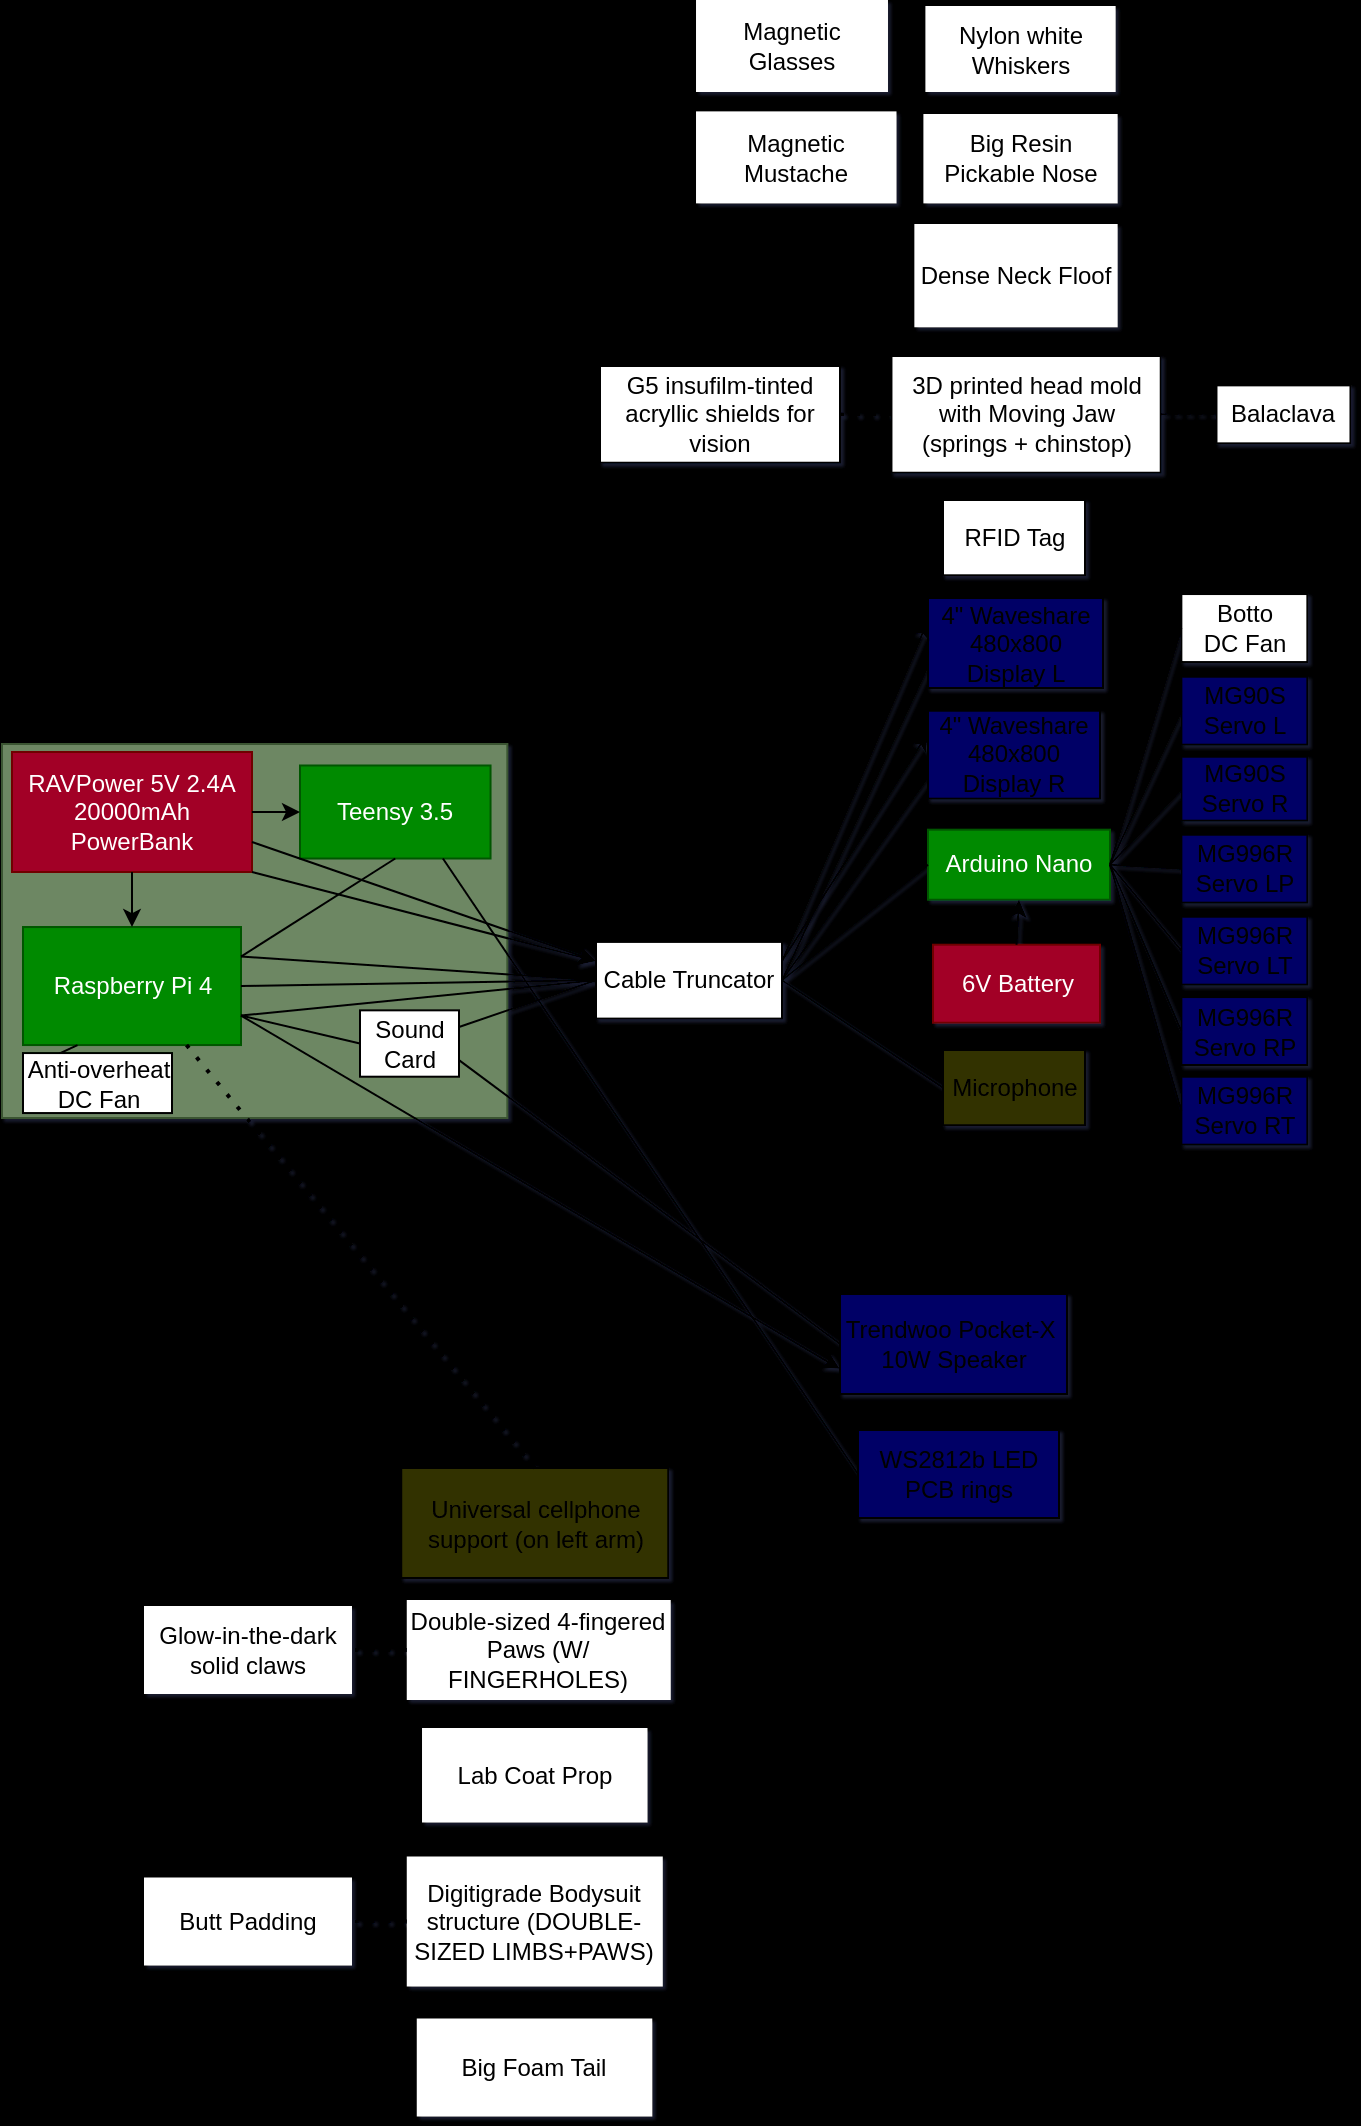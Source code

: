 <mxfile>
    <diagram id="meEQKwicSAwc1KFZT5nb" name="Page-1">
        <mxGraphModel dx="616" dy="516" grid="0" gridSize="10" guides="1" tooltips="1" connect="1" arrows="1" fold="1" page="1" pageScale="1" pageWidth="827" pageHeight="1169" background="#000000" math="0" shadow="1">
            <root>
                <mxCell id="0"/>
                <mxCell id="1" parent="0"/>
                <mxCell id="DGbpkix3uCbMqAGdI3nw-2" value="" style="rounded=0;whiteSpace=wrap;html=1;fillColor=#6d8764;fontColor=#ffffff;strokeColor=#3A5431;" parent="1" vertex="1">
                    <mxGeometry x="74" y="403" width="252.68" height="187" as="geometry"/>
                </mxCell>
                <mxCell id="sJYIKFFBBBpRVcEcnY1A-2" value="Raspberry Pi 4" style="rounded=0;whiteSpace=wrap;html=1;fillColor=#008a00;fontColor=#ffffff;strokeColor=#005700;" parent="1" vertex="1">
                    <mxGeometry x="84.5" y="494.53" width="109" height="59" as="geometry"/>
                </mxCell>
                <mxCell id="sJYIKFFBBBpRVcEcnY1A-4" value="RAVPower 5V 2.4A&lt;br&gt;20000mAh PowerBank" style="rounded=0;whiteSpace=wrap;html=1;fillColor=#a20025;fontColor=#ffffff;strokeColor=#6F0000;" parent="1" vertex="1">
                    <mxGeometry x="79" y="407" width="120" height="60" as="geometry"/>
                </mxCell>
                <mxCell id="MiqG1OLB_oiA9NUDDggW-1" value="Trendwoo Pocket-X&amp;nbsp;&lt;br&gt;10W Speaker" style="rounded=0;whiteSpace=wrap;html=1;fillColor=#000066;" parent="1" vertex="1">
                    <mxGeometry x="493.0" y="678" width="113.5" height="50" as="geometry"/>
                </mxCell>
                <mxCell id="MiqG1OLB_oiA9NUDDggW-14" value="4&quot; Waveshare&lt;br&gt;480x800 Display L" style="rounded=0;whiteSpace=wrap;html=1;fillColor=#000066;" parent="1" vertex="1">
                    <mxGeometry x="537.0" y="330.02" width="87.5" height="45" as="geometry"/>
                </mxCell>
                <mxCell id="MiqG1OLB_oiA9NUDDggW-16" value="Microphone" style="rounded=0;whiteSpace=wrap;html=1;fillColor=#333300;" parent="1" vertex="1">
                    <mxGeometry x="544.5" y="556" width="71" height="37.65" as="geometry"/>
                </mxCell>
                <mxCell id="MiqG1OLB_oiA9NUDDggW-20" value="4&quot; Waveshare&lt;br&gt;480x800 Display R" style="rounded=0;whiteSpace=wrap;html=1;fillColor=#000066;" parent="1" vertex="1">
                    <mxGeometry x="537.0" y="386.35" width="86" height="44" as="geometry"/>
                </mxCell>
                <mxCell id="EwRE9bhfaP1bS0f3p2Km-1" value="3D printed head mold with Moving Jaw &lt;br&gt;(springs + chinstop)" style="rounded=0;whiteSpace=wrap;html=1;" parent="1" vertex="1">
                    <mxGeometry x="518.73" y="209" width="134.64" height="58.37" as="geometry"/>
                </mxCell>
                <mxCell id="d74oWjSoeUJaTprNm0ml-1" value="Sound Card" style="rounded=0;whiteSpace=wrap;html=1;" parent="1" vertex="1">
                    <mxGeometry x="253" y="536.17" width="49.5" height="33.18" as="geometry"/>
                </mxCell>
                <mxCell id="1WqXuKTqIWCNE-_j3OdE-2" value="" style="endArrow=none;html=1;exitX=1;exitY=0.5;exitDx=0;exitDy=0;entryX=0;entryY=0.75;entryDx=0;entryDy=0;" parent="1" source="16" target="MiqG1OLB_oiA9NUDDggW-20" edge="1">
                    <mxGeometry width="50" height="50" relative="1" as="geometry">
                        <mxPoint x="363.68" y="402.63" as="sourcePoint"/>
                        <mxPoint x="519" y="425" as="targetPoint"/>
                    </mxGeometry>
                </mxCell>
                <mxCell id="1WqXuKTqIWCNE-_j3OdE-3" value="" style="endArrow=classic;html=1;entryX=0;entryY=0.25;entryDx=0;entryDy=0;exitX=1;exitY=0.25;exitDx=0;exitDy=0;" parent="1" source="16" target="MiqG1OLB_oiA9NUDDggW-20" edge="1">
                    <mxGeometry width="50" height="50" relative="1" as="geometry">
                        <mxPoint x="336.68" y="451.63" as="sourcePoint"/>
                        <mxPoint x="27.68" y="677.63" as="targetPoint"/>
                    </mxGeometry>
                </mxCell>
                <mxCell id="Ozhnao1Kgd7wMi6BiEIW-4" value="Digitigrade Bodysuit structure (DOUBLE-SIZED LIMBS+PAWS)" style="rounded=0;whiteSpace=wrap;html=1;strokeColor=none;" parent="1" vertex="1">
                    <mxGeometry x="276.38" y="959.25" width="128" height="65" as="geometry"/>
                </mxCell>
                <mxCell id="DGbpkix3uCbMqAGdI3nw-13" value="Lab Coat Prop" style="rounded=0;whiteSpace=wrap;html=1;strokeColor=none;" parent="1" vertex="1">
                    <mxGeometry x="284.01" y="895" width="112.73" height="47.25" as="geometry"/>
                </mxCell>
                <mxCell id="Nwgi6No1Y5rALYJXFBc9-3" value="WS2812b LED PCB rings" style="rounded=0;whiteSpace=wrap;html=1;fillColor=#000066;" parent="1" vertex="1">
                    <mxGeometry x="502.0" y="746.0" width="100.5" height="44" as="geometry"/>
                </mxCell>
                <mxCell id="H9GIjnEAIh9E3dcZyppp-1" value="Nylon white Whiskers" style="rounded=0;whiteSpace=wrap;html=1;gradientColor=none;gradientDirection=radial;strokeColor=none;shadow=0;sketch=0;" parent="1" vertex="1">
                    <mxGeometry x="535.7" y="34.0" width="95.11" height="43" as="geometry"/>
                </mxCell>
                <mxCell id="G8CKnrLTyZzQH0mxdqqO-1" value="Big Foam Tail" style="rounded=0;whiteSpace=wrap;html=1;strokeColor=none;" parent="1" vertex="1">
                    <mxGeometry x="281.38" y="1040.25" width="117.75" height="49" as="geometry"/>
                </mxCell>
                <mxCell id="mjT4M5Ip4WEiN_Ukw4vy-4" value="Big Resin Pickable Nose" style="rounded=0;whiteSpace=wrap;html=1;strokeColor=none;" parent="1" vertex="1">
                    <mxGeometry x="534.7" y="88.0" width="97.11" height="44.69" as="geometry"/>
                </mxCell>
                <mxCell id="l3iReEpkzlMMZ4JEiKjo-1" value="Arduino Nano" style="rounded=0;whiteSpace=wrap;html=1;fillColor=#008a00;fontColor=#ffffff;strokeColor=#005700;" parent="1" vertex="1">
                    <mxGeometry x="537.0" y="445.85" width="91" height="35" as="geometry"/>
                </mxCell>
                <mxCell id="l3iReEpkzlMMZ4JEiKjo-6" value="MG90S Servo L" style="rounded=0;whiteSpace=wrap;html=1;fillColor=#000066;" parent="1" vertex="1">
                    <mxGeometry x="663.68" y="369.36" width="63" height="34" as="geometry"/>
                </mxCell>
                <mxCell id="l3iReEpkzlMMZ4JEiKjo-7" value="MG90S Servo R" style="rounded=0;whiteSpace=wrap;html=1;fillColor=#000066;" parent="1" vertex="1">
                    <mxGeometry x="663.68" y="409.35" width="63" height="32" as="geometry"/>
                </mxCell>
                <mxCell id="l3iReEpkzlMMZ4JEiKjo-9" value="" style="endArrow=none;html=1;entryX=1;entryY=0.5;entryDx=0;entryDy=0;exitX=0;exitY=0.5;exitDx=0;exitDy=0;" parent="1" source="l3iReEpkzlMMZ4JEiKjo-7" target="l3iReEpkzlMMZ4JEiKjo-1" edge="1">
                    <mxGeometry width="50" height="50" relative="1" as="geometry">
                        <mxPoint x="111.68" y="1038.55" as="sourcePoint"/>
                        <mxPoint x="646.68" y="436.05" as="targetPoint"/>
                    </mxGeometry>
                </mxCell>
                <mxCell id="l3iReEpkzlMMZ4JEiKjo-10" value="" style="endArrow=none;html=1;entryX=0;entryY=0.5;entryDx=0;entryDy=0;exitX=1;exitY=0.5;exitDx=0;exitDy=0;" parent="1" source="l3iReEpkzlMMZ4JEiKjo-1" target="l3iReEpkzlMMZ4JEiKjo-6" edge="1">
                    <mxGeometry width="50" height="50" relative="1" as="geometry">
                        <mxPoint x="646.68" y="441.36" as="sourcePoint"/>
                        <mxPoint x="165.68" y="943.37" as="targetPoint"/>
                    </mxGeometry>
                </mxCell>
                <mxCell id="1nplpBPKuo-pAkyZSkpJ-1" value="Dense Neck Floof" style="rounded=0;whiteSpace=wrap;html=1;strokeColor=none;" parent="1" vertex="1">
                    <mxGeometry x="530.18" y="143" width="101.63" height="51.63" as="geometry"/>
                </mxCell>
                <mxCell id="mBO-9hLZOUBeBoBWAcDw-1" value="Universal cellphone support (on left arm)" style="rounded=0;whiteSpace=wrap;html=1;fillColor=#333300;" parent="1" vertex="1">
                    <mxGeometry x="273.63" y="765" width="133.5" height="55" as="geometry"/>
                </mxCell>
                <mxCell id="xO1Hjzes8Y6__K4B7noJ-2" value="Double-sized 4-fingered&lt;br&gt;Paws (W/ FINGERHOLES)" style="rounded=0;whiteSpace=wrap;html=1;strokeColor=none;" parent="1" vertex="1">
                    <mxGeometry x="276.38" y="831" width="131.98" height="50" as="geometry"/>
                </mxCell>
                <mxCell id="nYuNfDLr34HPvWMLvB9R-5" value="" style="endArrow=classic;html=1;exitX=1;exitY=0.25;exitDx=0;exitDy=0;entryX=0;entryY=0.25;entryDx=0;entryDy=0;" parent="1" source="16" target="MiqG1OLB_oiA9NUDDggW-14" edge="1">
                    <mxGeometry width="50" height="50" relative="1" as="geometry">
                        <mxPoint x="327.68" y="448.63" as="sourcePoint"/>
                        <mxPoint x="503" y="377" as="targetPoint"/>
                    </mxGeometry>
                </mxCell>
                <mxCell id="nYuNfDLr34HPvWMLvB9R-9" value="" style="endArrow=none;html=1;entryX=0;entryY=0.5;entryDx=0;entryDy=0;exitX=1;exitY=0.5;exitDx=0;exitDy=0;" parent="1" source="16" target="MiqG1OLB_oiA9NUDDggW-16" edge="1">
                    <mxGeometry width="50" height="50" relative="1" as="geometry">
                        <mxPoint x="341.68" y="543.63" as="sourcePoint"/>
                        <mxPoint x="328.68" y="500.63" as="targetPoint"/>
                    </mxGeometry>
                </mxCell>
                <mxCell id="P2U7Luo28GVeBd__tEnY-2" value="" style="endArrow=classic;html=1;exitX=0.5;exitY=1;exitDx=0;exitDy=0;entryX=0.5;entryY=0;entryDx=0;entryDy=0;" parent="1" source="sJYIKFFBBBpRVcEcnY1A-4" target="sJYIKFFBBBpRVcEcnY1A-2" edge="1">
                    <mxGeometry width="50" height="50" relative="1" as="geometry">
                        <mxPoint x="307.68" y="600" as="sourcePoint"/>
                        <mxPoint x="357.68" y="550" as="targetPoint"/>
                    </mxGeometry>
                </mxCell>
                <mxCell id="Yjcuvt-7D69lJ8ES1OOV-1" value="Teensy 3.5" style="rounded=0;whiteSpace=wrap;html=1;fillColor=#008a00;fontColor=#ffffff;strokeColor=#005700;" parent="1" vertex="1">
                    <mxGeometry x="223" y="413.75" width="95.27" height="46.51" as="geometry"/>
                </mxCell>
                <mxCell id="Yjcuvt-7D69lJ8ES1OOV-2" value="" style="endArrow=classic;html=1;exitX=1;exitY=0.5;exitDx=0;exitDy=0;entryX=0;entryY=0.5;entryDx=0;entryDy=0;" parent="1" source="sJYIKFFBBBpRVcEcnY1A-4" target="Yjcuvt-7D69lJ8ES1OOV-1" edge="1">
                    <mxGeometry width="50" height="50" relative="1" as="geometry">
                        <mxPoint x="307.68" y="680" as="sourcePoint"/>
                        <mxPoint x="357.68" y="630" as="targetPoint"/>
                    </mxGeometry>
                </mxCell>
                <mxCell id="dLq0NmMCFaMVdCEzxlDA-1" value="Glow-in-the-dark solid claws" style="rounded=0;whiteSpace=wrap;html=1;strokeColor=none;" parent="1" vertex="1">
                    <mxGeometry x="145" y="834" width="104" height="44" as="geometry"/>
                </mxCell>
                <mxCell id="8uKKw6rdh23P3kLo1PTB-3" value="Magnetic Mustache" style="rounded=0;whiteSpace=wrap;html=1;strokeColor=none;" parent="1" vertex="1">
                    <mxGeometry x="421.01" y="86.69" width="100.23" height="46" as="geometry"/>
                </mxCell>
                <mxCell id="SpIbLsfifqnd3sB7QlT--1" value="Magnetic Glasses" style="rounded=0;whiteSpace=wrap;html=1;strokeColor=none;" parent="1" vertex="1">
                    <mxGeometry x="421.01" y="31.0" width="95.98" height="46" as="geometry"/>
                </mxCell>
                <mxCell id="LMGvcSsd6-tG-FGanWij-3" value="Butt Padding" style="rounded=0;whiteSpace=wrap;html=1;strokeColor=none;" parent="1" vertex="1">
                    <mxGeometry x="145" y="969.75" width="104" height="44" as="geometry"/>
                </mxCell>
                <mxCell id="d0vmk9wZkhKShE1cy558-1" value="" style="endArrow=none;dashed=1;html=1;exitX=1;exitY=0.5;exitDx=0;exitDy=0;entryX=0;entryY=0.5;entryDx=0;entryDy=0;" parent="1" source="EwRE9bhfaP1bS0f3p2Km-1" target="d0vmk9wZkhKShE1cy558-2" edge="1">
                    <mxGeometry width="50" height="50" relative="1" as="geometry">
                        <mxPoint x="763.73" y="218.37" as="sourcePoint"/>
                        <mxPoint x="686.73" y="243.37" as="targetPoint"/>
                    </mxGeometry>
                </mxCell>
                <mxCell id="d0vmk9wZkhKShE1cy558-2" value="Balaclava" style="rounded=0;whiteSpace=wrap;html=1;" parent="1" vertex="1">
                    <mxGeometry x="681.24" y="223.68" width="67" height="29" as="geometry"/>
                </mxCell>
                <mxCell id="3" value="MG996R Servo LP" style="rounded=0;whiteSpace=wrap;html=1;fillColor=#000066;" parent="1" vertex="1">
                    <mxGeometry x="663.68" y="448.35" width="63" height="34" as="geometry"/>
                </mxCell>
                <mxCell id="4" value="MG996R Servo LT" style="rounded=0;whiteSpace=wrap;html=1;fillColor=#000066;" parent="1" vertex="1">
                    <mxGeometry x="663.68" y="489.35" width="63" height="34" as="geometry"/>
                </mxCell>
                <mxCell id="5" value="MG996R Servo RP" style="rounded=0;whiteSpace=wrap;html=1;fillColor=#000066;" parent="1" vertex="1">
                    <mxGeometry x="663.68" y="529.53" width="63" height="34" as="geometry"/>
                </mxCell>
                <mxCell id="6" value="MG996R Servo RT" style="rounded=0;whiteSpace=wrap;html=1;fillColor=#000066;" parent="1" vertex="1">
                    <mxGeometry x="663.68" y="569.35" width="63" height="34" as="geometry"/>
                </mxCell>
                <mxCell id="7" value="" style="endArrow=none;html=1;exitX=1;exitY=0.5;exitDx=0;exitDy=0;entryX=0;entryY=0.5;entryDx=0;entryDy=0;" parent="1" source="l3iReEpkzlMMZ4JEiKjo-1" target="3" edge="1">
                    <mxGeometry width="50" height="50" relative="1" as="geometry">
                        <mxPoint x="646.68" y="436.05" as="sourcePoint"/>
                        <mxPoint x="675.18" y="453.35" as="targetPoint"/>
                    </mxGeometry>
                </mxCell>
                <mxCell id="8" value="" style="endArrow=none;html=1;exitX=1;exitY=0.5;exitDx=0;exitDy=0;entryX=0;entryY=0.5;entryDx=0;entryDy=0;" parent="1" source="l3iReEpkzlMMZ4JEiKjo-1" target="4" edge="1">
                    <mxGeometry width="50" height="50" relative="1" as="geometry">
                        <mxPoint x="646.68" y="436.05" as="sourcePoint"/>
                        <mxPoint x="675.18" y="453.35" as="targetPoint"/>
                    </mxGeometry>
                </mxCell>
                <mxCell id="9" value="" style="endArrow=none;html=1;exitX=1;exitY=0.5;exitDx=0;exitDy=0;entryX=0;entryY=0.5;entryDx=0;entryDy=0;" parent="1" source="l3iReEpkzlMMZ4JEiKjo-1" target="5" edge="1">
                    <mxGeometry width="50" height="50" relative="1" as="geometry">
                        <mxPoint x="646.68" y="436.05" as="sourcePoint"/>
                        <mxPoint x="675.18" y="453.35" as="targetPoint"/>
                    </mxGeometry>
                </mxCell>
                <mxCell id="10" value="" style="endArrow=none;html=1;exitX=1;exitY=0.5;exitDx=0;exitDy=0;entryX=0;entryY=0.5;entryDx=0;entryDy=0;" parent="1" source="l3iReEpkzlMMZ4JEiKjo-1" target="6" edge="1">
                    <mxGeometry width="50" height="50" relative="1" as="geometry">
                        <mxPoint x="646.68" y="436.05" as="sourcePoint"/>
                        <mxPoint x="675.18" y="453.35" as="targetPoint"/>
                    </mxGeometry>
                </mxCell>
                <mxCell id="11" value="" style="endArrow=none;html=1;exitX=1;exitY=0.5;exitDx=0;exitDy=0;entryX=0;entryY=0.5;entryDx=0;entryDy=0;" parent="1" source="16" target="l3iReEpkzlMMZ4JEiKjo-1" edge="1">
                    <mxGeometry width="50" height="50" relative="1" as="geometry">
                        <mxPoint x="531.68" y="616.63" as="sourcePoint"/>
                        <mxPoint x="581.68" y="566.63" as="targetPoint"/>
                    </mxGeometry>
                </mxCell>
                <mxCell id="12" value="6V Battery" style="rounded=0;whiteSpace=wrap;html=1;fillColor=#a20025;fontColor=#ffffff;strokeColor=#6F0000;" parent="1" vertex="1">
                    <mxGeometry x="539.5" y="503.37" width="83.5" height="39" as="geometry"/>
                </mxCell>
                <mxCell id="13" value="" style="endArrow=classic;html=1;exitX=0.5;exitY=0;exitDx=0;exitDy=0;entryX=0.5;entryY=1;entryDx=0;entryDy=0;" parent="1" source="12" target="l3iReEpkzlMMZ4JEiKjo-1" edge="1">
                    <mxGeometry width="50" height="50" relative="1" as="geometry">
                        <mxPoint x="367.5" y="616.65" as="sourcePoint"/>
                        <mxPoint x="417.5" y="566.65" as="targetPoint"/>
                    </mxGeometry>
                </mxCell>
                <mxCell id="16" value="Cable Truncator" style="rounded=0;whiteSpace=wrap;html=1;" parent="1" vertex="1">
                    <mxGeometry x="371" y="501.96" width="93" height="38.35" as="geometry"/>
                </mxCell>
                <mxCell id="17" value="" style="endArrow=none;html=1;exitX=1;exitY=0.25;exitDx=0;exitDy=0;entryX=0;entryY=0.5;entryDx=0;entryDy=0;" parent="1" source="d74oWjSoeUJaTprNm0ml-1" target="16" edge="1">
                    <mxGeometry width="50" height="50" relative="1" as="geometry">
                        <mxPoint x="305.5" y="550" as="sourcePoint"/>
                        <mxPoint x="409.5" y="567" as="targetPoint"/>
                    </mxGeometry>
                </mxCell>
                <mxCell id="18" value="" style="endArrow=none;html=1;entryX=1;entryY=0.75;entryDx=0;entryDy=0;exitX=0;exitY=0.5;exitDx=0;exitDy=0;" parent="1" source="MiqG1OLB_oiA9NUDDggW-1" target="d74oWjSoeUJaTprNm0ml-1" edge="1">
                    <mxGeometry width="50" height="50" relative="1" as="geometry">
                        <mxPoint x="414" y="598" as="sourcePoint"/>
                        <mxPoint x="278" y="548" as="targetPoint"/>
                    </mxGeometry>
                </mxCell>
                <mxCell id="21" value="" style="endArrow=none;html=1;exitX=1;exitY=0.25;exitDx=0;exitDy=0;entryX=0;entryY=0.5;entryDx=0;entryDy=0;" parent="1" source="sJYIKFFBBBpRVcEcnY1A-2" target="16" edge="1">
                    <mxGeometry width="50" height="50" relative="1" as="geometry">
                        <mxPoint x="463" y="598" as="sourcePoint"/>
                        <mxPoint x="513" y="548" as="targetPoint"/>
                    </mxGeometry>
                </mxCell>
                <mxCell id="22" value="" style="endArrow=none;html=1;exitX=1;exitY=0.5;exitDx=0;exitDy=0;entryX=0;entryY=0.5;entryDx=0;entryDy=0;" parent="1" source="sJYIKFFBBBpRVcEcnY1A-2" target="16" edge="1">
                    <mxGeometry width="50" height="50" relative="1" as="geometry">
                        <mxPoint x="463" y="598" as="sourcePoint"/>
                        <mxPoint x="513" y="548" as="targetPoint"/>
                    </mxGeometry>
                </mxCell>
                <mxCell id="24" value="" style="endArrow=none;html=1;exitX=1;exitY=0.75;exitDx=0;exitDy=0;entryX=0;entryY=0.5;entryDx=0;entryDy=0;" parent="1" source="sJYIKFFBBBpRVcEcnY1A-2" target="16" edge="1">
                    <mxGeometry width="50" height="50" relative="1" as="geometry">
                        <mxPoint x="463" y="598" as="sourcePoint"/>
                        <mxPoint x="513" y="548" as="targetPoint"/>
                    </mxGeometry>
                </mxCell>
                <mxCell id="25" value="" style="endArrow=none;html=1;exitX=0.75;exitY=1;exitDx=0;exitDy=0;entryX=0;entryY=0.5;entryDx=0;entryDy=0;" parent="1" source="Yjcuvt-7D69lJ8ES1OOV-1" target="Nwgi6No1Y5rALYJXFBc9-3" edge="1">
                    <mxGeometry width="50" height="50" relative="1" as="geometry">
                        <mxPoint x="182.5" y="596.94" as="sourcePoint"/>
                        <mxPoint x="376" y="642" as="targetPoint"/>
                    </mxGeometry>
                </mxCell>
                <mxCell id="26" value="Botto &lt;br&gt;DC Fan" style="rounded=0;whiteSpace=wrap;html=1;" parent="1" vertex="1">
                    <mxGeometry x="663.68" y="328.02" width="63" height="34" as="geometry"/>
                </mxCell>
                <mxCell id="27" value="" style="endArrow=none;html=1;exitX=1;exitY=0.5;exitDx=0;exitDy=0;entryX=0;entryY=0.5;entryDx=0;entryDy=0;" parent="1" source="l3iReEpkzlMMZ4JEiKjo-1" target="26" edge="1">
                    <mxGeometry width="50" height="50" relative="1" as="geometry">
                        <mxPoint x="616.77" y="487.02" as="sourcePoint"/>
                        <mxPoint x="666.77" y="437.02" as="targetPoint"/>
                    </mxGeometry>
                </mxCell>
                <mxCell id="28" value="RFID Tag" style="rounded=0;whiteSpace=wrap;html=1;" parent="1" vertex="1">
                    <mxGeometry x="544.5" y="281" width="71" height="37.65" as="geometry"/>
                </mxCell>
                <mxCell id="32" value="" style="endArrow=none;dashed=1;html=1;dashPattern=1 3;strokeWidth=2;entryX=0;entryY=0.5;entryDx=0;entryDy=0;exitX=1;exitY=0.5;exitDx=0;exitDy=0;" parent="1" source="33" target="EwRE9bhfaP1bS0f3p2Km-1" edge="1">
                    <mxGeometry width="50" height="50" relative="1" as="geometry">
                        <mxPoint x="440.87" y="182" as="sourcePoint"/>
                        <mxPoint x="499.87" y="182" as="targetPoint"/>
                    </mxGeometry>
                </mxCell>
                <mxCell id="33" value="G5 insufilm-tinted acryllic shields for vision" style="rounded=0;whiteSpace=wrap;html=1;" parent="1" vertex="1">
                    <mxGeometry x="373" y="214" width="120" height="48.37" as="geometry"/>
                </mxCell>
                <mxCell id="35" value="" style="endArrow=none;dashed=1;html=1;dashPattern=1 3;strokeWidth=2;exitX=0;exitY=0.5;exitDx=0;exitDy=0;entryX=1;entryY=0.5;entryDx=0;entryDy=0;" parent="1" source="Ozhnao1Kgd7wMi6BiEIW-4" target="LMGvcSsd6-tG-FGanWij-3" edge="1">
                    <mxGeometry width="50" height="50" relative="1" as="geometry">
                        <mxPoint x="333" y="958" as="sourcePoint"/>
                        <mxPoint x="244" y="1046" as="targetPoint"/>
                    </mxGeometry>
                </mxCell>
                <mxCell id="36" value="" style="endArrow=none;dashed=1;html=1;dashPattern=1 3;strokeWidth=2;entryX=1;entryY=0.5;entryDx=0;entryDy=0;exitX=0;exitY=0.5;exitDx=0;exitDy=0;" parent="1" source="xO1Hjzes8Y6__K4B7noJ-2" target="dLq0NmMCFaMVdCEzxlDA-1" edge="1">
                    <mxGeometry width="50" height="50" relative="1" as="geometry">
                        <mxPoint x="257" y="905" as="sourcePoint"/>
                        <mxPoint x="262" y="932" as="targetPoint"/>
                    </mxGeometry>
                </mxCell>
                <mxCell id="38" value="" style="endArrow=none;html=1;exitX=1;exitY=0.5;exitDx=0;exitDy=0;entryX=0;entryY=0.75;entryDx=0;entryDy=0;" parent="1" source="16" target="MiqG1OLB_oiA9NUDDggW-14" edge="1">
                    <mxGeometry width="50" height="50" relative="1" as="geometry">
                        <mxPoint x="505" y="529" as="sourcePoint"/>
                        <mxPoint x="555" y="479" as="targetPoint"/>
                    </mxGeometry>
                </mxCell>
                <mxCell id="39" value="" style="endArrow=none;html=1;exitX=1;exitY=0.25;exitDx=0;exitDy=0;entryX=0.5;entryY=1;entryDx=0;entryDy=0;" parent="1" source="sJYIKFFBBBpRVcEcnY1A-2" target="Yjcuvt-7D69lJ8ES1OOV-1" edge="1">
                    <mxGeometry width="50" height="50" relative="1" as="geometry">
                        <mxPoint x="240" y="514" as="sourcePoint"/>
                        <mxPoint x="290" y="464" as="targetPoint"/>
                    </mxGeometry>
                </mxCell>
                <mxCell id="40" value="" style="endArrow=classic;html=1;exitX=1;exitY=0.75;exitDx=0;exitDy=0;entryX=0;entryY=0.25;entryDx=0;entryDy=0;" parent="1" source="sJYIKFFBBBpRVcEcnY1A-4" target="16" edge="1">
                    <mxGeometry width="50" height="50" relative="1" as="geometry">
                        <mxPoint x="343" y="514" as="sourcePoint"/>
                        <mxPoint x="393" y="464" as="targetPoint"/>
                    </mxGeometry>
                </mxCell>
                <mxCell id="41" value="" style="endArrow=classic;html=1;exitX=1;exitY=1;exitDx=0;exitDy=0;entryX=0;entryY=0.25;entryDx=0;entryDy=0;" parent="1" source="sJYIKFFBBBpRVcEcnY1A-4" target="16" edge="1">
                    <mxGeometry width="50" height="50" relative="1" as="geometry">
                        <mxPoint x="343" y="514" as="sourcePoint"/>
                        <mxPoint x="393" y="464" as="targetPoint"/>
                    </mxGeometry>
                </mxCell>
                <mxCell id="42" value="" style="endArrow=none;html=1;exitX=1;exitY=0.75;exitDx=0;exitDy=0;entryX=0;entryY=0.5;entryDx=0;entryDy=0;" parent="1" source="sJYIKFFBBBpRVcEcnY1A-2" target="d74oWjSoeUJaTprNm0ml-1" edge="1">
                    <mxGeometry width="50" height="50" relative="1" as="geometry">
                        <mxPoint x="166" y="537" as="sourcePoint"/>
                        <mxPoint x="216" y="487" as="targetPoint"/>
                    </mxGeometry>
                </mxCell>
                <mxCell id="43" value="Anti-overheat DC Fan" style="rounded=0;whiteSpace=wrap;html=1;" parent="1" vertex="1">
                    <mxGeometry x="84.5" y="557.53" width="74.5" height="30" as="geometry"/>
                </mxCell>
                <mxCell id="44" value="" style="endArrow=none;html=1;exitX=0.25;exitY=1;exitDx=0;exitDy=0;entryX=0.25;entryY=0;entryDx=0;entryDy=0;" parent="1" source="sJYIKFFBBBpRVcEcnY1A-2" target="43" edge="1">
                    <mxGeometry width="50" height="50" relative="1" as="geometry">
                        <mxPoint x="162" y="521" as="sourcePoint"/>
                        <mxPoint x="212" y="471" as="targetPoint"/>
                    </mxGeometry>
                </mxCell>
                <mxCell id="46" value="" style="endArrow=none;dashed=1;html=1;dashPattern=1 3;strokeWidth=2;exitX=0.5;exitY=0;exitDx=0;exitDy=0;entryX=0.75;entryY=1;entryDx=0;entryDy=0;" parent="1" source="mBO-9hLZOUBeBoBWAcDw-1" target="sJYIKFFBBBpRVcEcnY1A-2" edge="1">
                    <mxGeometry width="50" height="50" relative="1" as="geometry">
                        <mxPoint x="378" y="704" as="sourcePoint"/>
                        <mxPoint x="265" y="618" as="targetPoint"/>
                    </mxGeometry>
                </mxCell>
                <mxCell id="49" value="" style="endArrow=classic;html=1;entryX=0;entryY=0.75;entryDx=0;entryDy=0;exitX=1;exitY=0.75;exitDx=0;exitDy=0;" parent="1" source="sJYIKFFBBBpRVcEcnY1A-2" target="MiqG1OLB_oiA9NUDDggW-1" edge="1">
                    <mxGeometry width="50" height="50" relative="1" as="geometry">
                        <mxPoint x="416" y="639" as="sourcePoint"/>
                        <mxPoint x="466" y="589" as="targetPoint"/>
                    </mxGeometry>
                </mxCell>
            </root>
        </mxGraphModel>
    </diagram>
</mxfile>